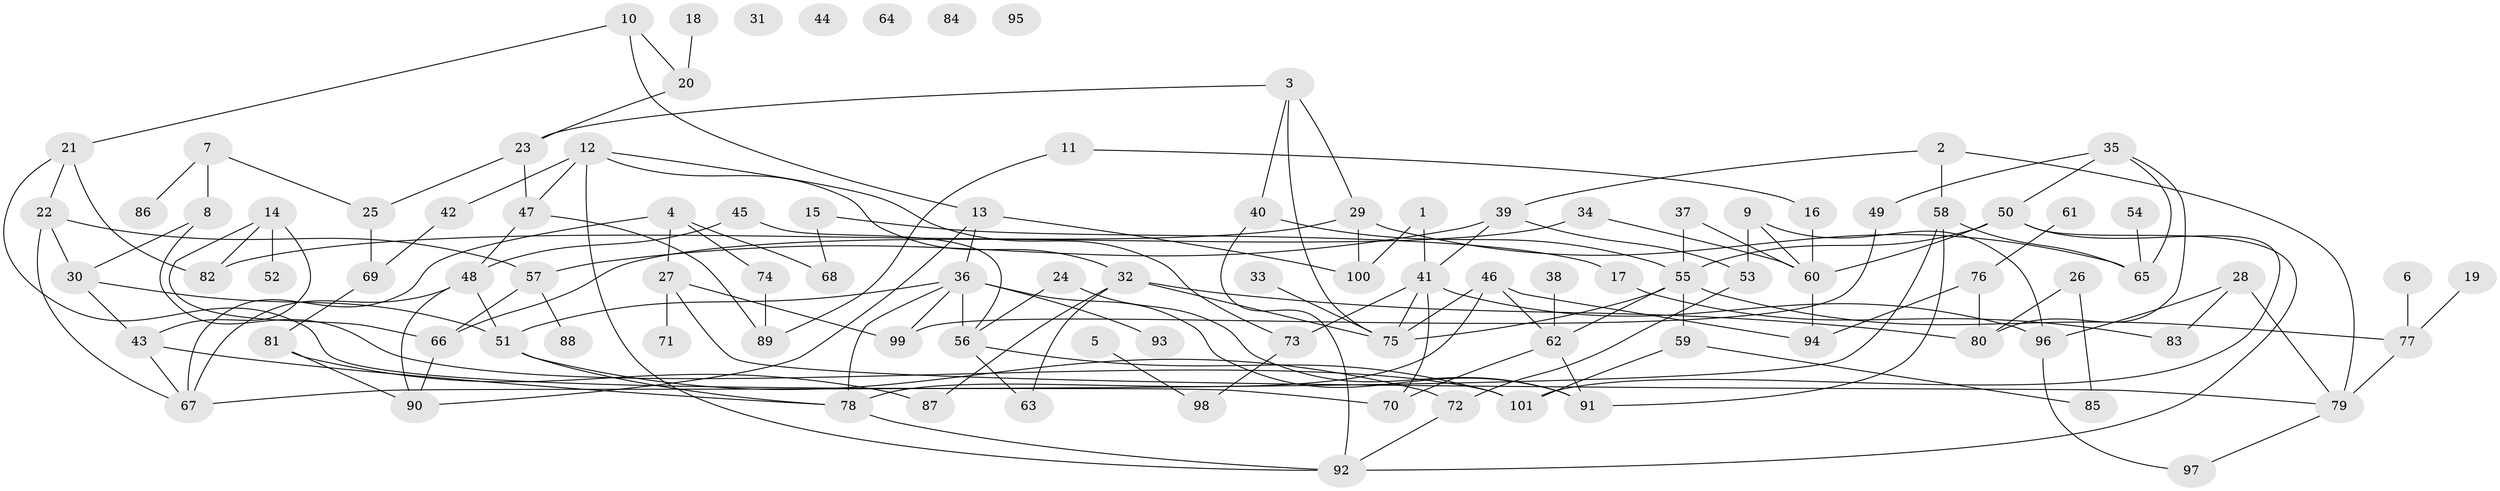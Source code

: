 // Generated by graph-tools (version 1.1) at 2025/12/03/09/25 04:12:53]
// undirected, 101 vertices, 153 edges
graph export_dot {
graph [start="1"]
  node [color=gray90,style=filled];
  1;
  2;
  3;
  4;
  5;
  6;
  7;
  8;
  9;
  10;
  11;
  12;
  13;
  14;
  15;
  16;
  17;
  18;
  19;
  20;
  21;
  22;
  23;
  24;
  25;
  26;
  27;
  28;
  29;
  30;
  31;
  32;
  33;
  34;
  35;
  36;
  37;
  38;
  39;
  40;
  41;
  42;
  43;
  44;
  45;
  46;
  47;
  48;
  49;
  50;
  51;
  52;
  53;
  54;
  55;
  56;
  57;
  58;
  59;
  60;
  61;
  62;
  63;
  64;
  65;
  66;
  67;
  68;
  69;
  70;
  71;
  72;
  73;
  74;
  75;
  76;
  77;
  78;
  79;
  80;
  81;
  82;
  83;
  84;
  85;
  86;
  87;
  88;
  89;
  90;
  91;
  92;
  93;
  94;
  95;
  96;
  97;
  98;
  99;
  100;
  101;
  1 -- 41;
  1 -- 100;
  2 -- 39;
  2 -- 58;
  2 -- 79;
  3 -- 23;
  3 -- 29;
  3 -- 40;
  3 -- 75;
  4 -- 27;
  4 -- 67;
  4 -- 68;
  4 -- 74;
  5 -- 98;
  6 -- 77;
  7 -- 8;
  7 -- 25;
  7 -- 86;
  8 -- 30;
  8 -- 101;
  9 -- 53;
  9 -- 60;
  9 -- 96;
  10 -- 13;
  10 -- 20;
  10 -- 21;
  11 -- 16;
  11 -- 89;
  12 -- 32;
  12 -- 42;
  12 -- 47;
  12 -- 73;
  12 -- 92;
  13 -- 36;
  13 -- 90;
  13 -- 100;
  14 -- 43;
  14 -- 52;
  14 -- 66;
  14 -- 82;
  15 -- 17;
  15 -- 68;
  16 -- 60;
  17 -- 83;
  18 -- 20;
  19 -- 77;
  20 -- 23;
  21 -- 22;
  21 -- 70;
  21 -- 82;
  22 -- 30;
  22 -- 57;
  22 -- 67;
  23 -- 25;
  23 -- 47;
  24 -- 56;
  24 -- 91;
  25 -- 69;
  26 -- 80;
  26 -- 85;
  27 -- 71;
  27 -- 79;
  27 -- 99;
  28 -- 79;
  28 -- 83;
  28 -- 96;
  29 -- 65;
  29 -- 82;
  29 -- 100;
  30 -- 43;
  30 -- 51;
  32 -- 63;
  32 -- 75;
  32 -- 80;
  32 -- 87;
  33 -- 75;
  34 -- 60;
  34 -- 66;
  35 -- 49;
  35 -- 50;
  35 -- 65;
  35 -- 80;
  36 -- 51;
  36 -- 56;
  36 -- 78;
  36 -- 91;
  36 -- 93;
  36 -- 99;
  37 -- 55;
  37 -- 60;
  38 -- 62;
  39 -- 41;
  39 -- 53;
  39 -- 57;
  40 -- 55;
  40 -- 92;
  41 -- 70;
  41 -- 73;
  41 -- 75;
  41 -- 96;
  42 -- 69;
  43 -- 67;
  43 -- 78;
  45 -- 48;
  45 -- 56;
  46 -- 62;
  46 -- 75;
  46 -- 78;
  46 -- 94;
  47 -- 48;
  47 -- 89;
  48 -- 51;
  48 -- 67;
  48 -- 90;
  49 -- 99;
  50 -- 55;
  50 -- 60;
  50 -- 92;
  50 -- 101;
  51 -- 72;
  51 -- 78;
  53 -- 72;
  54 -- 65;
  55 -- 59;
  55 -- 62;
  55 -- 75;
  55 -- 77;
  56 -- 63;
  56 -- 101;
  57 -- 66;
  57 -- 88;
  58 -- 65;
  58 -- 67;
  58 -- 91;
  59 -- 85;
  59 -- 101;
  60 -- 94;
  61 -- 76;
  62 -- 70;
  62 -- 91;
  66 -- 90;
  69 -- 81;
  72 -- 92;
  73 -- 98;
  74 -- 89;
  76 -- 80;
  76 -- 94;
  77 -- 79;
  78 -- 92;
  79 -- 97;
  81 -- 87;
  81 -- 90;
  96 -- 97;
}
